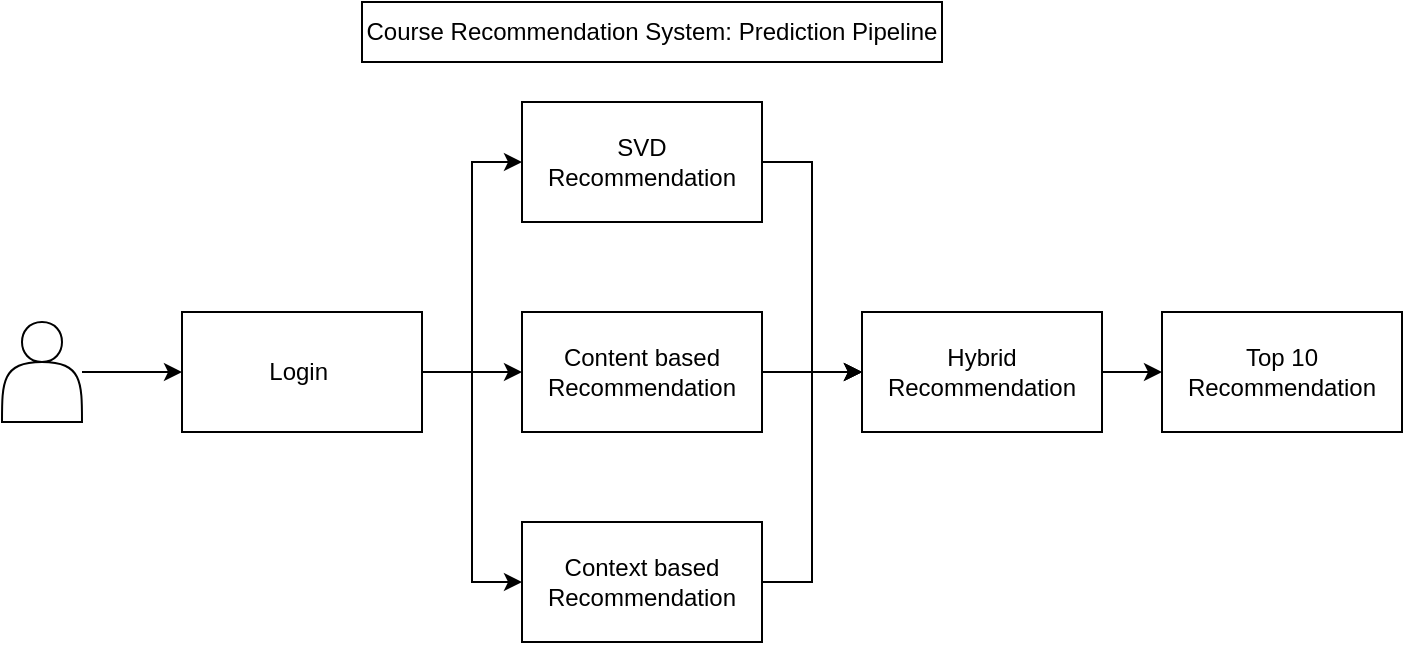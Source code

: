 <mxfile version="24.7.7">
  <diagram id="q_YQo1uq7KRVeV5n0XlG" name="Page-1">
    <mxGraphModel dx="794" dy="1600" grid="1" gridSize="10" guides="1" tooltips="1" connect="1" arrows="1" fold="1" page="1" pageScale="1" pageWidth="850" pageHeight="1100" math="0" shadow="0">
      <root>
        <mxCell id="0" />
        <mxCell id="1" parent="0" />
        <mxCell id="bFd6O-PjYDpDgjIHrOda-8" value="" style="edgeStyle=orthogonalEdgeStyle;rounded=0;orthogonalLoop=1;jettySize=auto;html=1;" edge="1" parent="1" source="bFd6O-PjYDpDgjIHrOda-1" target="bFd6O-PjYDpDgjIHrOda-7">
          <mxGeometry relative="1" as="geometry" />
        </mxCell>
        <mxCell id="bFd6O-PjYDpDgjIHrOda-1" value="" style="shape=actor;whiteSpace=wrap;html=1;" vertex="1" parent="1">
          <mxGeometry x="60" y="150" width="40" height="50" as="geometry" />
        </mxCell>
        <mxCell id="bFd6O-PjYDpDgjIHrOda-2" value="Top 10 Recommendation" style="rounded=0;whiteSpace=wrap;html=1;" vertex="1" parent="1">
          <mxGeometry x="640" y="145" width="120" height="60" as="geometry" />
        </mxCell>
        <mxCell id="bFd6O-PjYDpDgjIHrOda-16" value="" style="edgeStyle=orthogonalEdgeStyle;rounded=0;orthogonalLoop=1;jettySize=auto;html=1;" edge="1" parent="1" source="bFd6O-PjYDpDgjIHrOda-3" target="bFd6O-PjYDpDgjIHrOda-2">
          <mxGeometry relative="1" as="geometry" />
        </mxCell>
        <mxCell id="bFd6O-PjYDpDgjIHrOda-3" value="Hybrid Recommendation" style="rounded=0;whiteSpace=wrap;html=1;" vertex="1" parent="1">
          <mxGeometry x="490" y="145" width="120" height="60" as="geometry" />
        </mxCell>
        <mxCell id="bFd6O-PjYDpDgjIHrOda-15" style="edgeStyle=orthogonalEdgeStyle;rounded=0;orthogonalLoop=1;jettySize=auto;html=1;entryX=0;entryY=0.5;entryDx=0;entryDy=0;" edge="1" parent="1" source="bFd6O-PjYDpDgjIHrOda-4" target="bFd6O-PjYDpDgjIHrOda-3">
          <mxGeometry relative="1" as="geometry" />
        </mxCell>
        <mxCell id="bFd6O-PjYDpDgjIHrOda-4" value="Context based Recommendation" style="rounded=0;whiteSpace=wrap;html=1;" vertex="1" parent="1">
          <mxGeometry x="320" y="250" width="120" height="60" as="geometry" />
        </mxCell>
        <mxCell id="bFd6O-PjYDpDgjIHrOda-10" value="" style="edgeStyle=orthogonalEdgeStyle;rounded=0;orthogonalLoop=1;jettySize=auto;html=1;" edge="1" parent="1" source="bFd6O-PjYDpDgjIHrOda-5" target="bFd6O-PjYDpDgjIHrOda-3">
          <mxGeometry relative="1" as="geometry" />
        </mxCell>
        <mxCell id="bFd6O-PjYDpDgjIHrOda-5" value="Content based Recommendation" style="rounded=0;whiteSpace=wrap;html=1;" vertex="1" parent="1">
          <mxGeometry x="320" y="145" width="120" height="60" as="geometry" />
        </mxCell>
        <mxCell id="bFd6O-PjYDpDgjIHrOda-13" style="edgeStyle=orthogonalEdgeStyle;rounded=0;orthogonalLoop=1;jettySize=auto;html=1;entryX=0;entryY=0.5;entryDx=0;entryDy=0;" edge="1" parent="1" source="bFd6O-PjYDpDgjIHrOda-6" target="bFd6O-PjYDpDgjIHrOda-3">
          <mxGeometry relative="1" as="geometry" />
        </mxCell>
        <mxCell id="bFd6O-PjYDpDgjIHrOda-6" value="SVD Recommendation" style="rounded=0;whiteSpace=wrap;html=1;" vertex="1" parent="1">
          <mxGeometry x="320" y="40" width="120" height="60" as="geometry" />
        </mxCell>
        <mxCell id="bFd6O-PjYDpDgjIHrOda-9" value="" style="edgeStyle=orthogonalEdgeStyle;rounded=0;orthogonalLoop=1;jettySize=auto;html=1;" edge="1" parent="1" source="bFd6O-PjYDpDgjIHrOda-7" target="bFd6O-PjYDpDgjIHrOda-5">
          <mxGeometry relative="1" as="geometry" />
        </mxCell>
        <mxCell id="bFd6O-PjYDpDgjIHrOda-11" style="edgeStyle=orthogonalEdgeStyle;rounded=0;orthogonalLoop=1;jettySize=auto;html=1;entryX=0;entryY=0.5;entryDx=0;entryDy=0;" edge="1" parent="1" source="bFd6O-PjYDpDgjIHrOda-7" target="bFd6O-PjYDpDgjIHrOda-6">
          <mxGeometry relative="1" as="geometry" />
        </mxCell>
        <mxCell id="bFd6O-PjYDpDgjIHrOda-12" style="edgeStyle=orthogonalEdgeStyle;rounded=0;orthogonalLoop=1;jettySize=auto;html=1;entryX=0;entryY=0.5;entryDx=0;entryDy=0;" edge="1" parent="1" source="bFd6O-PjYDpDgjIHrOda-7" target="bFd6O-PjYDpDgjIHrOda-4">
          <mxGeometry relative="1" as="geometry" />
        </mxCell>
        <mxCell id="bFd6O-PjYDpDgjIHrOda-7" value="Login&amp;nbsp;" style="rounded=0;whiteSpace=wrap;html=1;" vertex="1" parent="1">
          <mxGeometry x="150" y="145" width="120" height="60" as="geometry" />
        </mxCell>
        <mxCell id="bFd6O-PjYDpDgjIHrOda-17" value="Course Recommendation System: Prediction Pipeline" style="rounded=0;whiteSpace=wrap;html=1;" vertex="1" parent="1">
          <mxGeometry x="240" y="-10" width="290" height="30" as="geometry" />
        </mxCell>
      </root>
    </mxGraphModel>
  </diagram>
</mxfile>
